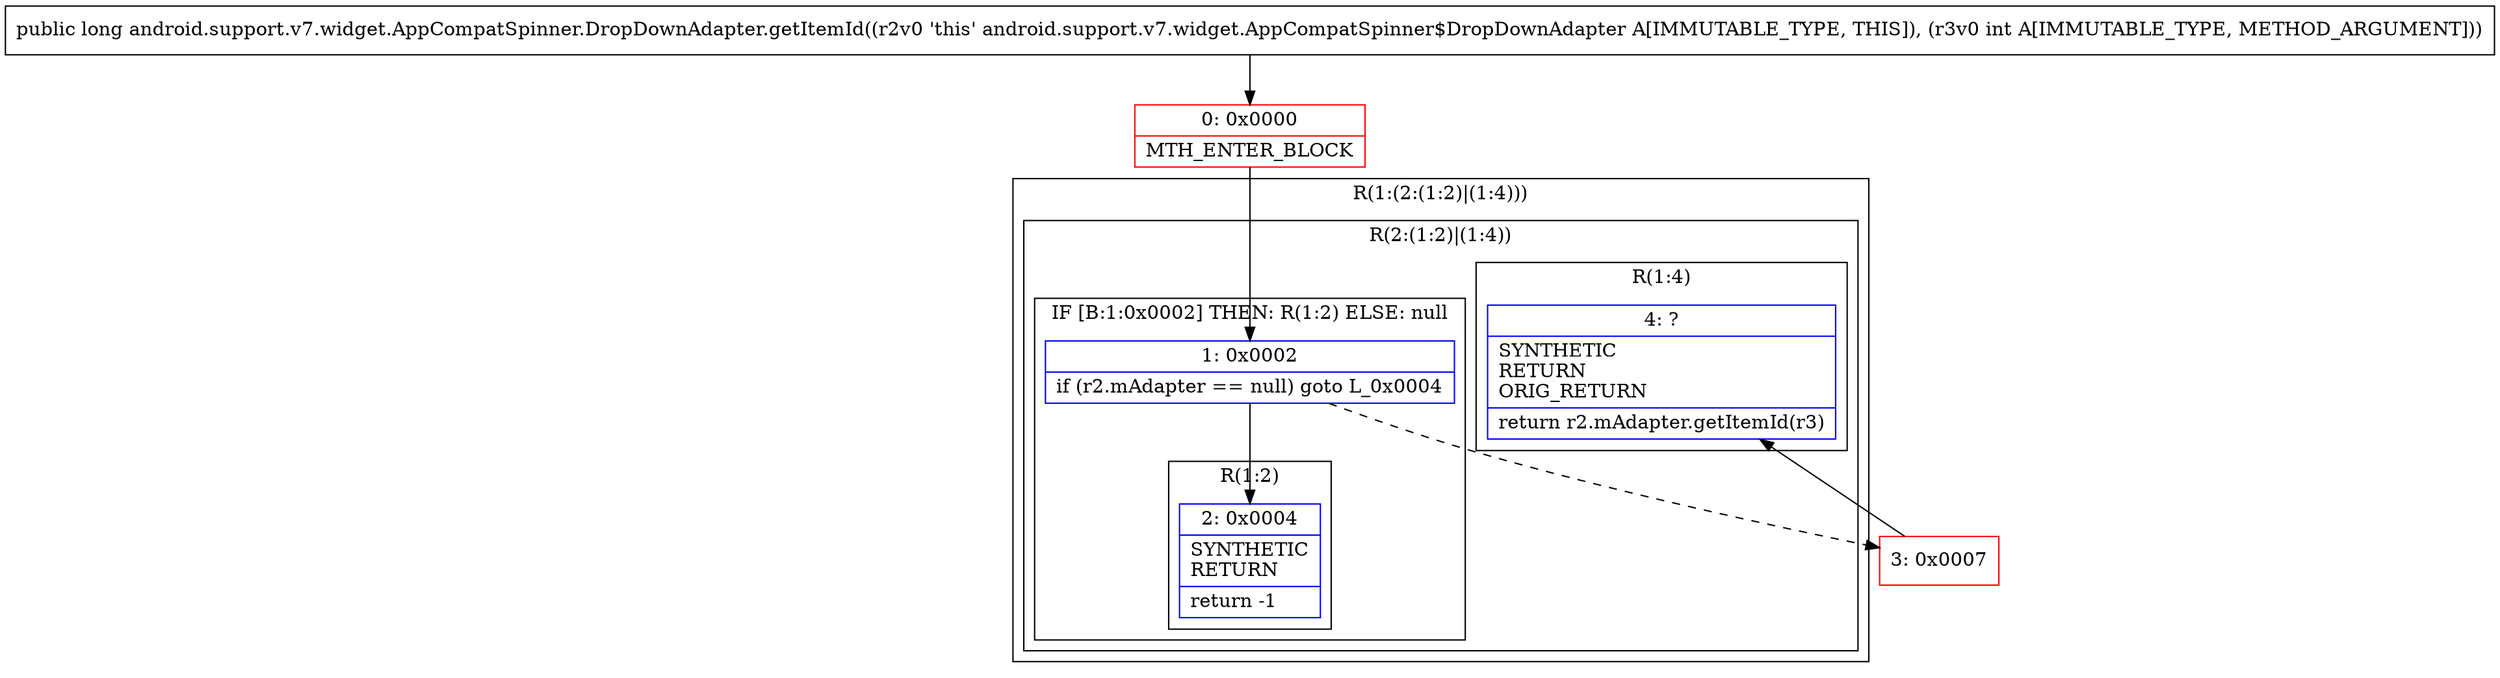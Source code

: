 digraph "CFG forandroid.support.v7.widget.AppCompatSpinner.DropDownAdapter.getItemId(I)J" {
subgraph cluster_Region_1124627170 {
label = "R(1:(2:(1:2)|(1:4)))";
node [shape=record,color=blue];
subgraph cluster_Region_897210345 {
label = "R(2:(1:2)|(1:4))";
node [shape=record,color=blue];
subgraph cluster_IfRegion_395212542 {
label = "IF [B:1:0x0002] THEN: R(1:2) ELSE: null";
node [shape=record,color=blue];
Node_1 [shape=record,label="{1\:\ 0x0002|if (r2.mAdapter == null) goto L_0x0004\l}"];
subgraph cluster_Region_803795685 {
label = "R(1:2)";
node [shape=record,color=blue];
Node_2 [shape=record,label="{2\:\ 0x0004|SYNTHETIC\lRETURN\l|return \-1\l}"];
}
}
subgraph cluster_Region_796330648 {
label = "R(1:4)";
node [shape=record,color=blue];
Node_4 [shape=record,label="{4\:\ ?|SYNTHETIC\lRETURN\lORIG_RETURN\l|return r2.mAdapter.getItemId(r3)\l}"];
}
}
}
Node_0 [shape=record,color=red,label="{0\:\ 0x0000|MTH_ENTER_BLOCK\l}"];
Node_3 [shape=record,color=red,label="{3\:\ 0x0007}"];
MethodNode[shape=record,label="{public long android.support.v7.widget.AppCompatSpinner.DropDownAdapter.getItemId((r2v0 'this' android.support.v7.widget.AppCompatSpinner$DropDownAdapter A[IMMUTABLE_TYPE, THIS]), (r3v0 int A[IMMUTABLE_TYPE, METHOD_ARGUMENT])) }"];
MethodNode -> Node_0;
Node_1 -> Node_2;
Node_1 -> Node_3[style=dashed];
Node_0 -> Node_1;
Node_3 -> Node_4;
}

